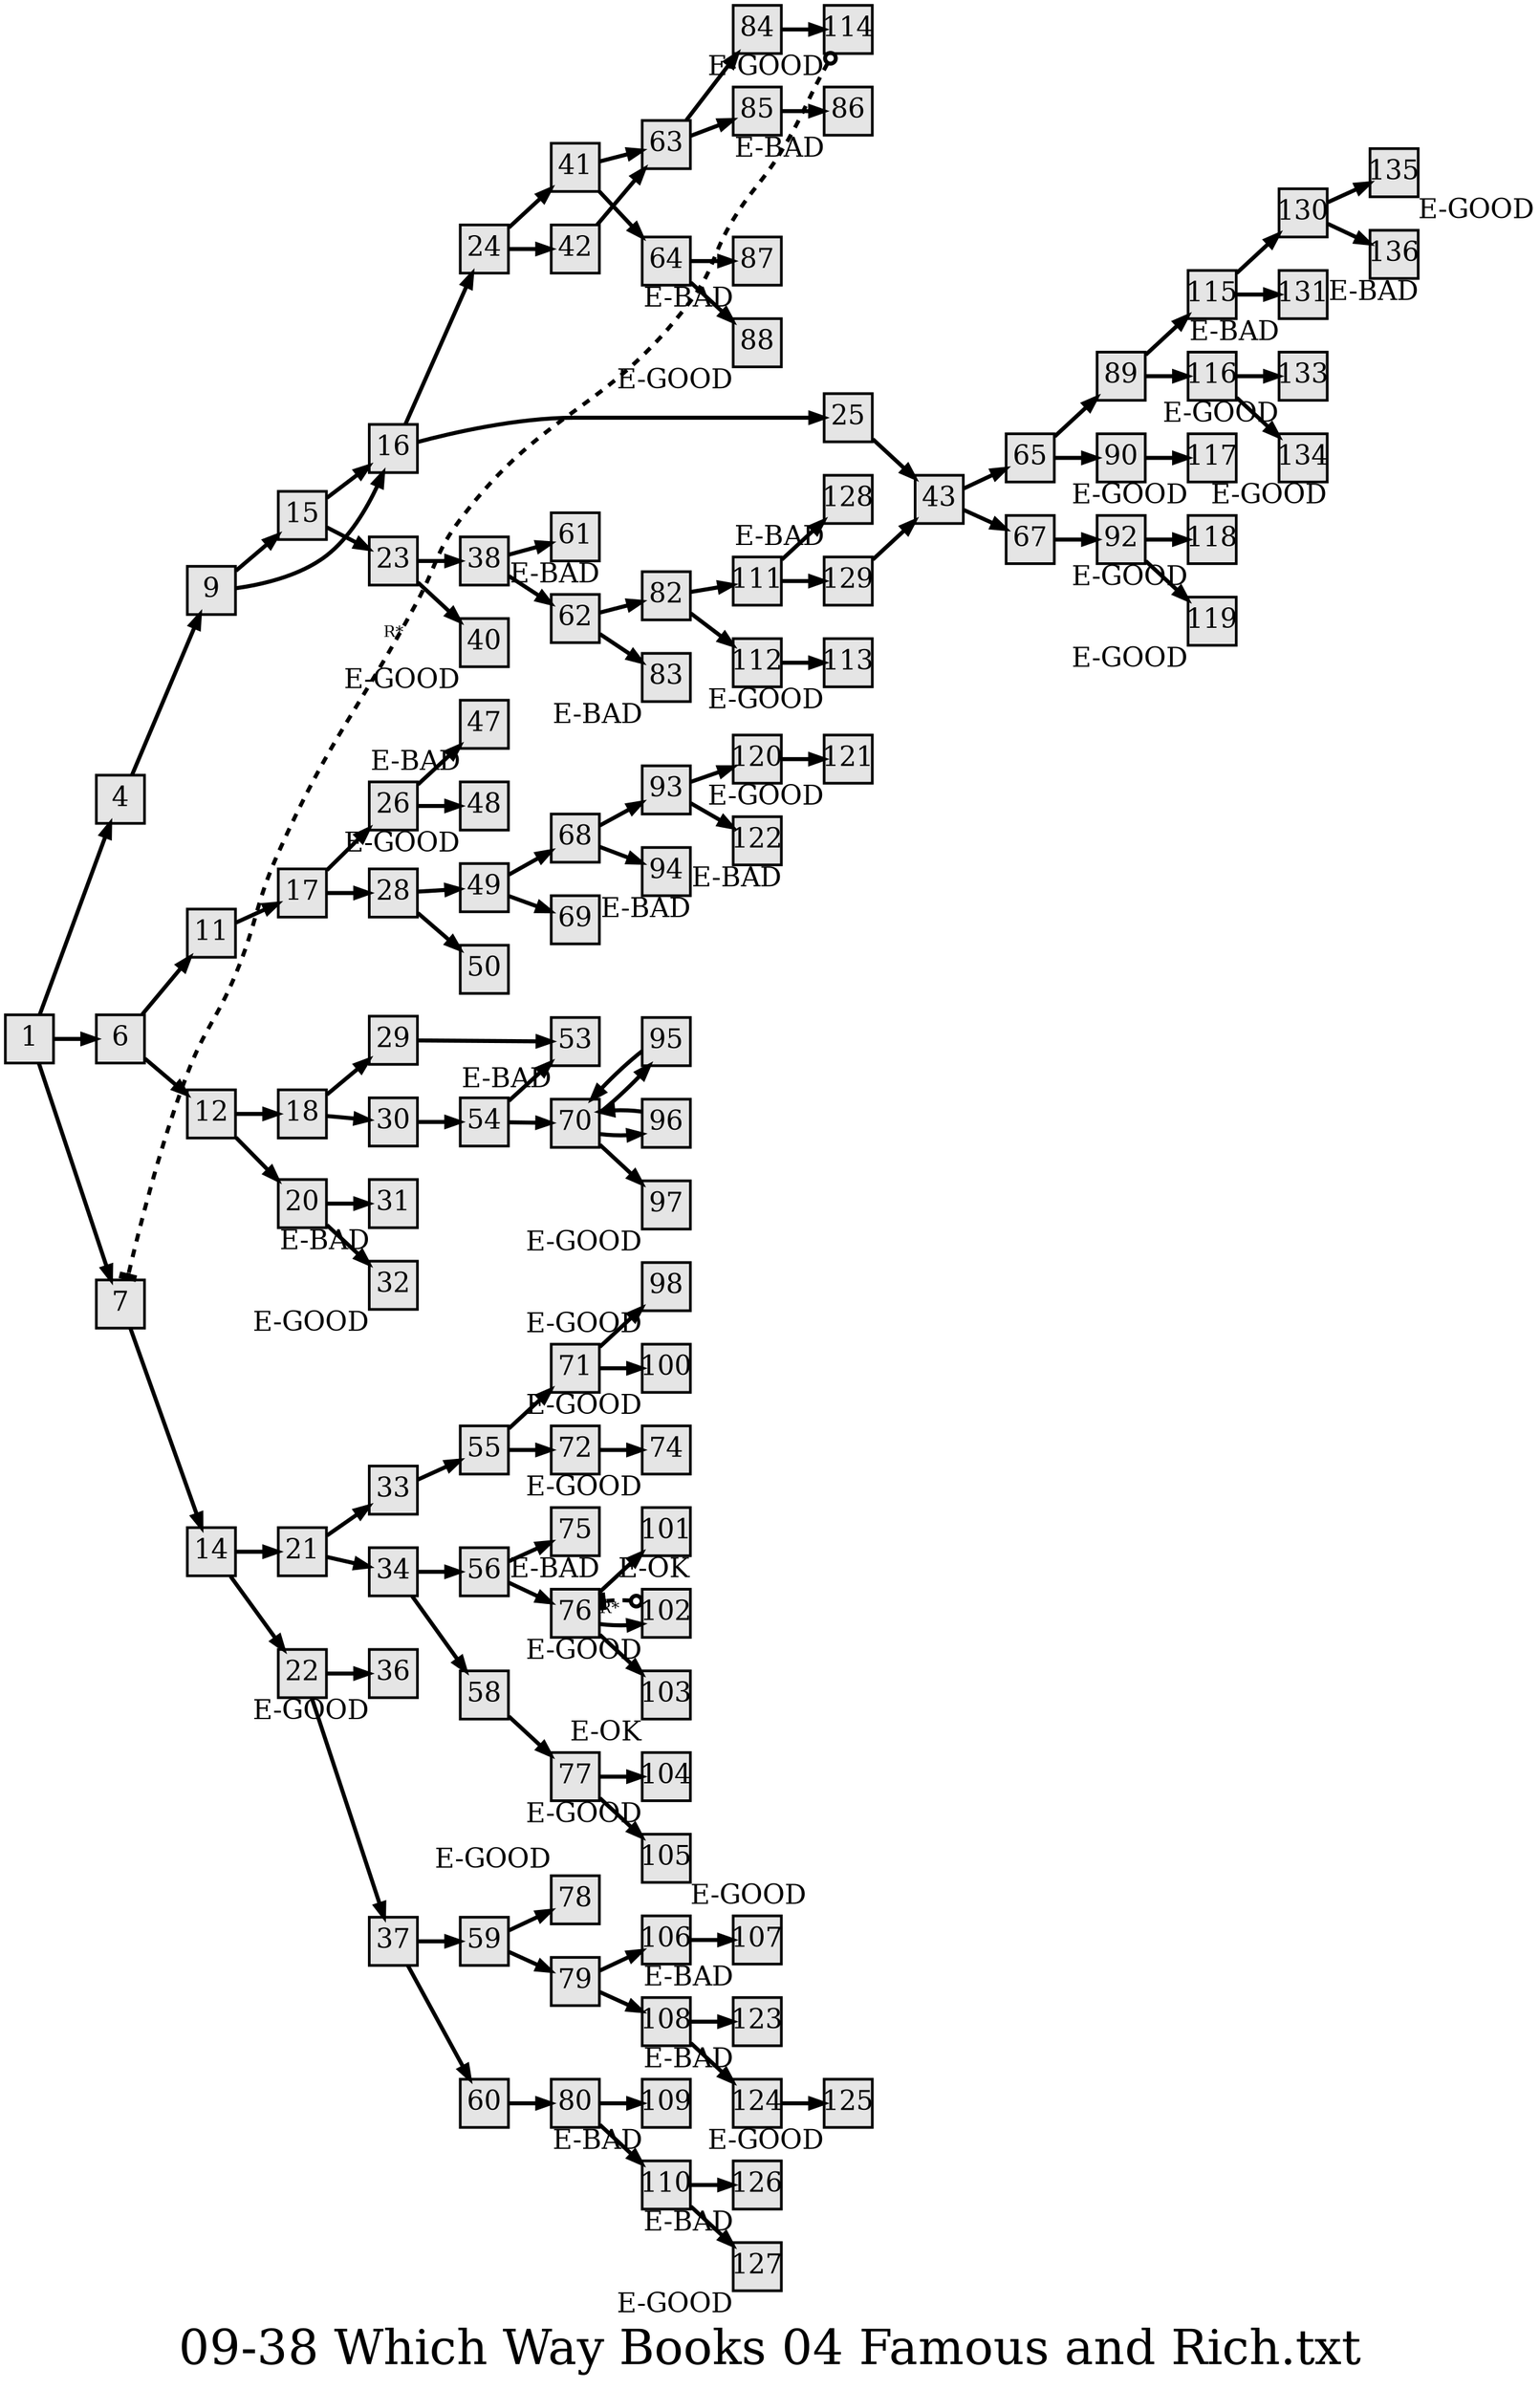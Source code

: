 digraph g{
  graph [ label="09-38 Which Way Books 04 Famous and Rich.txt" rankdir=LR, ordering=out, fontsize=36, nodesep="0.35", ranksep="0.45"];
  node  [shape=rect, penwidth=2, fontsize=20, style=filled, fillcolor=grey90, margin="0,0", labelfloat=true, regular=true, fixedsize=true];
  edge  [labelfloat=true, penwidth=3, fontsize=12];

  1 -> 4;
  1 -> 6;
  1 -> 7;
  4 -> 9;
  6 -> 11;
  6 -> 12;
  7 -> 14;
  9 -> 15;
  9 -> 16;
  11 -> 17;
  12 -> 18;
  12 -> 20;
  14 -> 21;
  14 -> 22;
  15 -> 16;
  15 -> 23;
  16 -> 24;
  16 -> 25;
  17 -> 26;
  17 -> 28;
  18 -> 29;
  18 -> 30;
  20 -> 31;
  20 -> 32;
  21 -> 33;
  21 -> 34;
  22 -> 36;
  22 -> 37;
  23 -> 38;
  23 -> 40;
  24 -> 41;
  24 -> 42;
  25 -> 43;
  26 -> 47;
  26 -> 48;
  28 -> 49;
  28 -> 50;
  29 -> 53;
  30 -> 54;
  31	[ xlabel="E-BAD" ];
  32	[ xlabel="E-GOOD" ];
  33 -> 55;
  34 -> 56;
  34 -> 58;
  36	[ xlabel="E-GOOD" ];
  37 -> 59;
  37 -> 60;
  38 -> 61;
  38 -> 62;
  40	[ xlabel="E-GOOD" ];
  41 -> 63;
  41 -> 64;
  42 -> 63;
  43 -> 65;
  43 -> 67;
  47	[ xlabel="E-BAD" ];
  48	[ xlabel="E-GOOD" ];
  49 -> 68;
  49 -> 69;
  53	[ xlabel="E-BAD" ];
  54 -> 53;
  54 -> 70;
  55 -> 71;
  55 -> 72;
  56 -> 75;
  56 -> 76;
  58 -> 77;
  59 -> 78;
  59 -> 79;
  60 -> 80;
  61	[ xlabel="E-BAD" ];
  62 -> 82;
  62 -> 83;
  63 -> 84;
  63 -> 85;
  64 -> 87;
  64 -> 88;
  65 -> 89;
  65 -> 90;
  67 -> 92;
  68 -> 93;
  68 -> 94;
  70 -> 95;
  70 -> 96;
  70 -> 97;
  71 -> 98;
  71 -> 100;
  72 -> 74;
  74	[ xlabel="E-GOOD" ];
  75	[ xlabel="E-BAD" ];
  76 -> 101;
  76 -> 102;
  76 -> 103;
  77 -> 104;
  77 -> 105;
  78	[ xlabel="E-GOOD" ];
  79 -> 106;
  79 -> 108;
  80 -> 109;
  80 -> 110;
  82 -> 111;
  82 -> 112;
  83	[ xlabel="E-BAD" ];
  84 -> 114;
  85 -> 86;
  86	[ xlabel="E-BAD" ];
  87	[ xlabel="E-BAD" ];
  88	[ xlabel="E-GOOD" ];
  89 -> 115;
  89 -> 116;
  90 -> 117;
  92 -> 118;
  92 -> 119;
  93 -> 120;
  93 -> 122;
  94	[ xlabel="E-BAD" ];
  95 -> 70;
  96 -> 70;
  97	[ xlabel="E-GOOD" ];
  98	[ xlabel="E-GOOD" ];
  100	[ xlabel="E-GOOD" ];
  101	[ xlabel="E-OK" ];
  102	[ xlabel="E-GOOD" ];
  102 -> 76	[ xlabel="R*", dir=both, arrowhead=tee, arrowtail=odot, style=dashed, constraint=false ];
  103	[ xlabel="E-OK" ];
  104	[ xlabel="E-GOOD" ];
  105	[ xlabel="E-GOOD" ];
  106 -> 107;
  107	[ xlabel="E-BAD" ];
  108 -> 123;
  108 -> 124;
  109	[ xlabel="E-BAD" ];
  110 -> 126;
  110 -> 127;
  111 -> 128;
  111 -> 129;
  112 -> 113;
  113	[ xlabel="E-GOOD" ];
  114	[ xlabel="E-GOOD" ];
  114 -> 7	[ xlabel="R*", dir=both, arrowhead=tee, arrowtail=odot, style=dashed, constraint=false ];
  115 -> 130;
  115 -> 131;
  116 -> 133;
  116 -> 134;
  117	[ xlabel="E-GOOD" ];
  118	[ xlabel="E-GOOD" ];
  119	[ xlabel="E-GOOD" ];
  120 -> 121;
  121	[ xlabel="E-GOOD" ];
  122	[ xlabel="E-BAD" ];
  123	[ xlabel="E-BAD" ];
  124 -> 125;
  125	[ xlabel="E-GOOD" ];
  126	[ xlabel="E-BAD" ];
  127	[ xlabel="E-GOOD" ];
  128	[ xlabel="E-BAD" ];
  129 -> 43;
  130 -> 135;
  130 -> 136;
  131	[ xlabel="E-BAD" ];
  133	[ xlabel="E-GOOD" ];
  134	[ xlabel="E-GOOD" ];
  135	[ xlabel="E-GOOD" ];
  136	[ xlabel="E-BAD" ];
}

